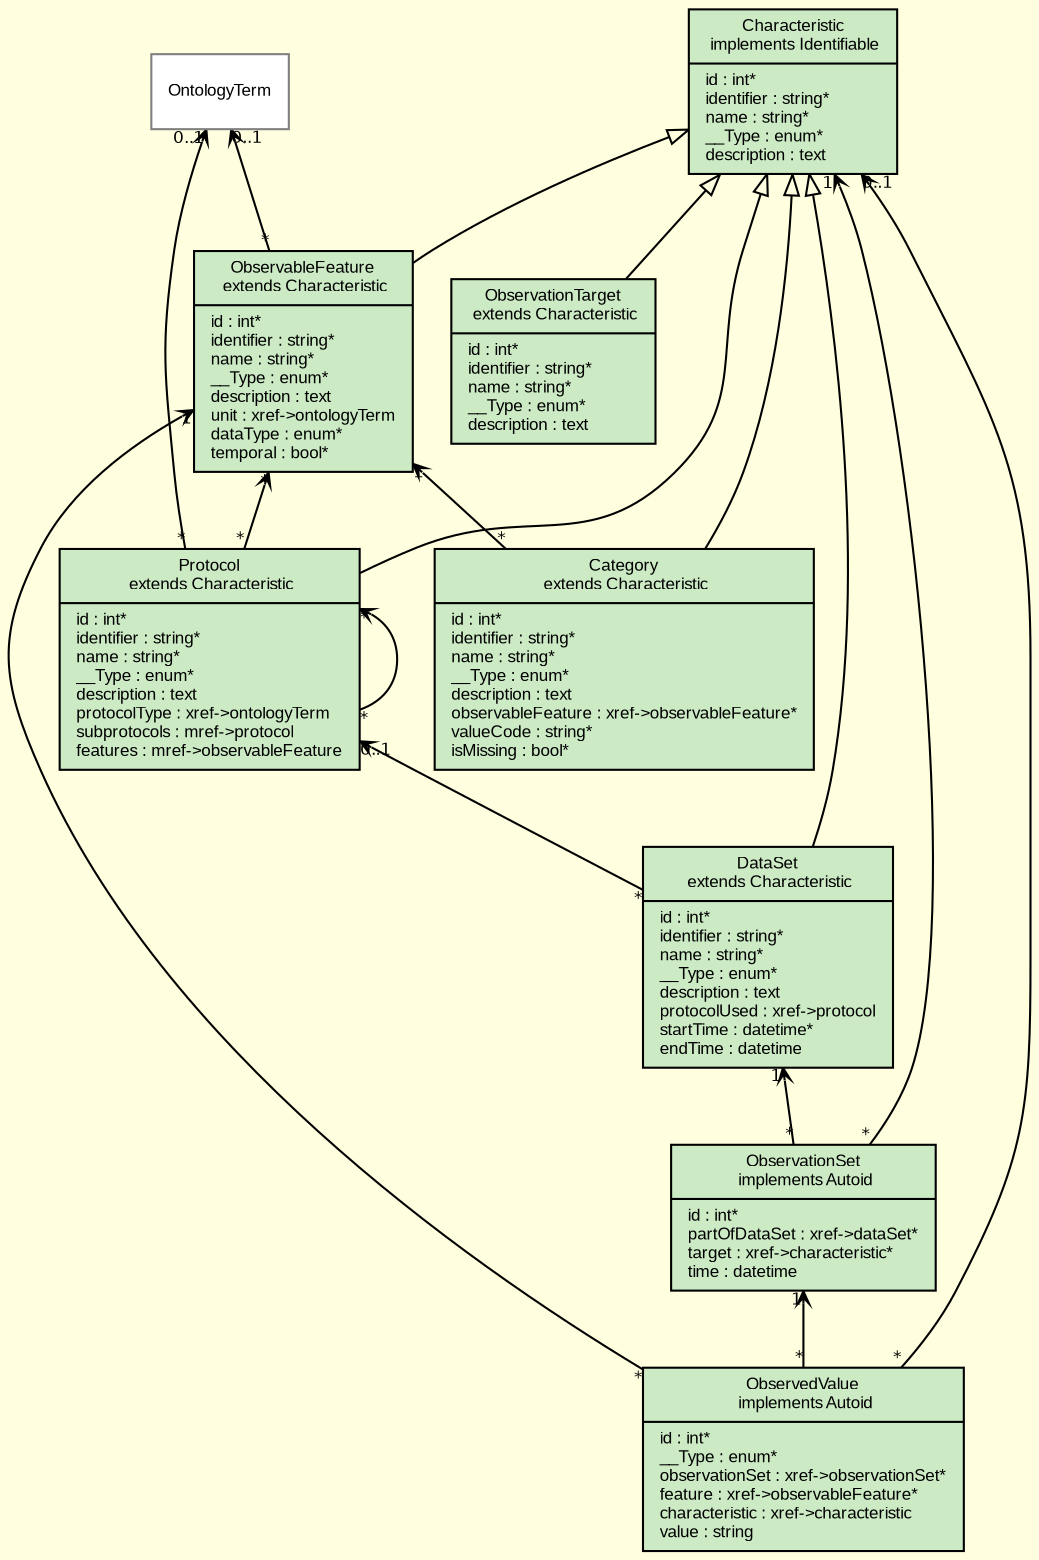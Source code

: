 digraph G {
        color = "white"
		compound = true
		fontname = "Bitstream Vera Sans"
		fontsize = 8
		pagedir="TB"
		rankdir="BT"
		bgcolor = "lightyellow"  
		labelfloat = "true"
		mode = "hier"
		overlap = "false"
		splines = "true"
		layers = "1:2"
		clusterrank = "local"
		outputorder="edgesfirst"

        node [
			fontname = "Arial"
            fontsize = 8
            shape = "record"
            color = "#808080"
            style="filled"
            fillcolor = "white"
            layer = "2"
            colorscheme = pastel19
        ]

        edge [
                fontname = "Bitstream Vera Sans"
                fontsize = 8
                layer = "1"
        ]

/* entities outside modules*/
               "Characteristic" [
                	    style = "filled"
                	    fillcolor =  "white"
			        	fontname = "Arial"
			        	fontcolor = "black"
			        	color = "black"
                
                        label = "{Characteristic\n implements Identifiable|id : int*\lidentifier : string*\lname : string*\l__Type : enum*\ldescription : text\l}"
                ]

               "ObservationTarget" [
                	    style = "filled"
                	    fillcolor =  "white"
			        	fontname = "Arial"
			        	fontcolor = "black"
			        	color = "black"
                
                        label = "{ObservationTarget\n extends characteristic|id : int*\lidentifier : string*\lname : string*\l__Type : enum*\ldescription : text\l}"
                ]

               "ObservableFeature" [
                	    style = "filled"
                	    fillcolor =  "white"
			        	fontname = "Arial"
			        	fontcolor = "black"
			        	color = "black"
                
                        label = "{ObservableFeature\n extends characteristic|id : int*\lidentifier : string*\lname : string*\l__Type : enum*\ldescription : text\lunit : xref-&gt;ontologyTerm\ldataType : enum*\ltemporal : bool*\l}"
                ]

               "Category" [
                	    style = "filled"
                	    fillcolor =  "white"
			        	fontname = "Arial"
			        	fontcolor = "black"
			        	color = "black"
                
                        label = "{Category\n extends characteristic|id : int*\lidentifier : string*\lname : string*\l__Type : enum*\ldescription : text\lobservableFeature : xref-&gt;observableFeature*\lvalueCode : string*\lisMissing : bool*\l}"
                ]

               "Protocol" [
                	    style = "filled"
                	    fillcolor =  "white"
			        	fontname = "Arial"
			        	fontcolor = "black"
			        	color = "black"
                
                        label = "{Protocol\n extends characteristic|id : int*\lidentifier : string*\lname : string*\l__Type : enum*\ldescription : text\lprotocolType : xref-&gt;ontologyTerm\lsubprotocols : mref-&gt;protocol\lfeatures : mref-&gt;observableFeature\l}"
                ]

               "DataSet" [
                	    style = "filled"
                	    fillcolor =  "white"
			        	fontname = "Arial"
			        	fontcolor = "black"
			        	color = "black"
                
                        label = "{DataSet\n extends characteristic|id : int*\lidentifier : string*\lname : string*\l__Type : enum*\ldescription : text\lprotocolUsed : xref-&gt;protocol\lstartTime : datetime*\lendTime : datetime\l}"
                ]

               "ObservationSet" [
                	    style = "filled"
                	    fillcolor =  "white"
			        	fontname = "Arial"
			        	fontcolor = "black"
			        	color = "black"
                
                        label = "{ObservationSet\n implements Autoid|id : int*\lpartOfDataSet : xref-&gt;dataSet*\ltarget : xref-&gt;characteristic*\ltime : datetime\l}"
                ]

               "ObservedValue" [
                	    style = "filled"
                	    fillcolor =  "white"
			        	fontname = "Arial"
			        	fontcolor = "black"
			        	color = "black"
                
                        label = "{ObservedValue\n implements Autoid|id : int*\l__Type : enum*\lobservationSet : xref-&gt;observationSet*\lfeature : xref-&gt;observableFeature*\lcharacteristic : xref-&gt;characteristic\lvalue : string\l}"
                ]

/*entities inside modules*/
/*        subgraph cluster_0 {
        		rankdir = "TB"
        		pagedir = "TB"
                label = "org.molgenis.core"
                labelloc = bottom
				fillcolor = "white"
                style="filled"*/

/*        }  */
/*        subgraph cluster_1 {
        		rankdir = "TB"
        		pagedir = "TB"
                label = "org.molgenis.auth"
                labelloc = bottom
				fillcolor = "white"
                style="filled"*/

/*        }  */
/*        subgraph cluster_2 {
        		rankdir = "TB"
        		pagedir = "TB"
                label = "org.molgenis.observ"
                labelloc = bottom
				fillcolor = "white"
                style="filled"*/

                "Characteristic" [
                	    style = "filled"
                	    fillcolor =  "3"
			        	fontname = "Arial"
			        	fontcolor = "black"
			        	color = "black"
                
                        label = "{Characteristic\n implements Identifiable|id : int*\lidentifier : string*\lname : string*\l__Type : enum*\ldescription : text\l}"
                ]
                "ObservationTarget" [
                	    style = "filled"
                	    fillcolor =  "3"
			        	fontname = "Arial"
			        	fontcolor = "black"
			        	color = "black"
                
                        label = "{ObservationTarget\n extends Characteristic|id : int*\lidentifier : string*\lname : string*\l__Type : enum*\ldescription : text\l}"
                ]
                "ObservableFeature" [
                	    style = "filled"
                	    fillcolor =  "3"
			        	fontname = "Arial"
			        	fontcolor = "black"
			        	color = "black"
                
                        label = "{ObservableFeature\n extends Characteristic|id : int*\lidentifier : string*\lname : string*\l__Type : enum*\ldescription : text\lunit : xref-&gt;ontologyTerm\ldataType : enum*\ltemporal : bool*\l}"
                ]
                "Category" [
                	    style = "filled"
                	    fillcolor =  "3"
			        	fontname = "Arial"
			        	fontcolor = "black"
			        	color = "black"
                
                        label = "{Category\n extends Characteristic|id : int*\lidentifier : string*\lname : string*\l__Type : enum*\ldescription : text\lobservableFeature : xref-&gt;observableFeature*\lvalueCode : string*\lisMissing : bool*\l}"
                ]
                "Protocol" [
                	    style = "filled"
                	    fillcolor =  "3"
			        	fontname = "Arial"
			        	fontcolor = "black"
			        	color = "black"
                
                        label = "{Protocol\n extends Characteristic|id : int*\lidentifier : string*\lname : string*\l__Type : enum*\ldescription : text\lprotocolType : xref-&gt;ontologyTerm\lsubprotocols : mref-&gt;protocol\lfeatures : mref-&gt;observableFeature\l}"
                ]
                "DataSet" [
                	    style = "filled"
                	    fillcolor =  "3"
			        	fontname = "Arial"
			        	fontcolor = "black"
			        	color = "black"
                
                        label = "{DataSet\n extends Characteristic|id : int*\lidentifier : string*\lname : string*\l__Type : enum*\ldescription : text\lprotocolUsed : xref-&gt;protocol\lstartTime : datetime*\lendTime : datetime\l}"
                ]
                "ObservationSet" [
                	    style = "filled"
                	    fillcolor =  "3"
			        	fontname = "Arial"
			        	fontcolor = "black"
			        	color = "black"
                
                        label = "{ObservationSet\n implements Autoid|id : int*\lpartOfDataSet : xref-&gt;dataSet*\ltarget : xref-&gt;characteristic*\ltime : datetime\l}"
                ]
                "ObservedValue" [
                	    style = "filled"
                	    fillcolor =  "3"
			        	fontname = "Arial"
			        	fontcolor = "black"
			        	color = "black"
                
                        label = "{ObservedValue\n implements Autoid|id : int*\l__Type : enum*\lobservationSet : xref-&gt;observationSet*\lfeature : xref-&gt;observableFeature*\lcharacteristic : xref-&gt;characteristic\lvalue : string\l}"
                ]
/*        }  */
/*        subgraph cluster_3 {
        		rankdir = "TB"
        		pagedir = "TB"
                label = "org.molgenis.observ.target"
                labelloc = bottom
				fillcolor = "white"
                style="filled"*/

/*        }  */
/*        subgraph cluster_4 {
        		rankdir = "TB"
        		pagedir = "TB"
                label = "org.molgenis.variant"
                labelloc = bottom
				fillcolor = "white"
                style="filled"*/

/*        }  */
/*        subgraph cluster_5 {
        		rankdir = "TB"
        		pagedir = "TB"
                label = "org.molgenis.organization"
                labelloc = bottom
				fillcolor = "white"
                style="filled"*/

/*        }  */
/*        subgraph cluster_6 {
        		rankdir = "TB"
        		pagedir = "TB"
                label = "org.molgenis.gwascentral"
                labelloc = bottom
				fillcolor = "white"
                style="filled"*/

/*        }  */

/*interface relationships*/
        edge [
                arrowhead = "empty"
                color = "#808080"
        ]

/*inheritance relationships*/
        edge [
                arrowhead = "empty"
                color = "black"
        ]
        
        "ObservationTarget" -> "Characteristic"
        "ObservableFeature" -> "Characteristic"
        "Category" -> "Characteristic"
        "Protocol" -> "Characteristic"
        "DataSet" -> "Characteristic"

/*one to many 'xref' foreign key relationships*/
        edge [
                arrowhead = "open"
                arrowsize = 0.6
        ]
		"ObservableFeature" -> "OntologyTerm" [
			headlabel = "0..1"
			taillabel = "*"
		]
		"Category" -> "ObservableFeature" [
			headlabel = "1"
			taillabel = "*"
		]
		"Protocol" -> "OntologyTerm" [
			headlabel = "0..1"
			taillabel = "*"
		]
		"DataSet" -> "Protocol" [
			headlabel = "0..1"
			taillabel = "*"
		]
		"ObservationSet" -> "DataSet" [
			headlabel = "1"
			taillabel = "*"
		]
		"ObservationSet" -> "Characteristic" [
			headlabel = "1"
			taillabel = "*"
		]
		"ObservedValue" -> "ObservationSet" [
			headlabel = "1"
			taillabel = "*"
		]
		"ObservedValue" -> "ObservableFeature" [
			headlabel = "1"
			taillabel = "*"
		]
		"ObservedValue" -> "Characteristic" [
			headlabel = "0..1"
			taillabel = "*"
		]
        
        
/*many to many 'mref' foreign key relationships*/
        edge [
             arrowtail = "open"
             color = "black"
             headlabel = "*"
             taillabel = "*"
             arrowsize = 0.6
        ]
		"Protocol" -> "Protocol"[
			]
		"Protocol" -> "ObservableFeature"[
			]
}